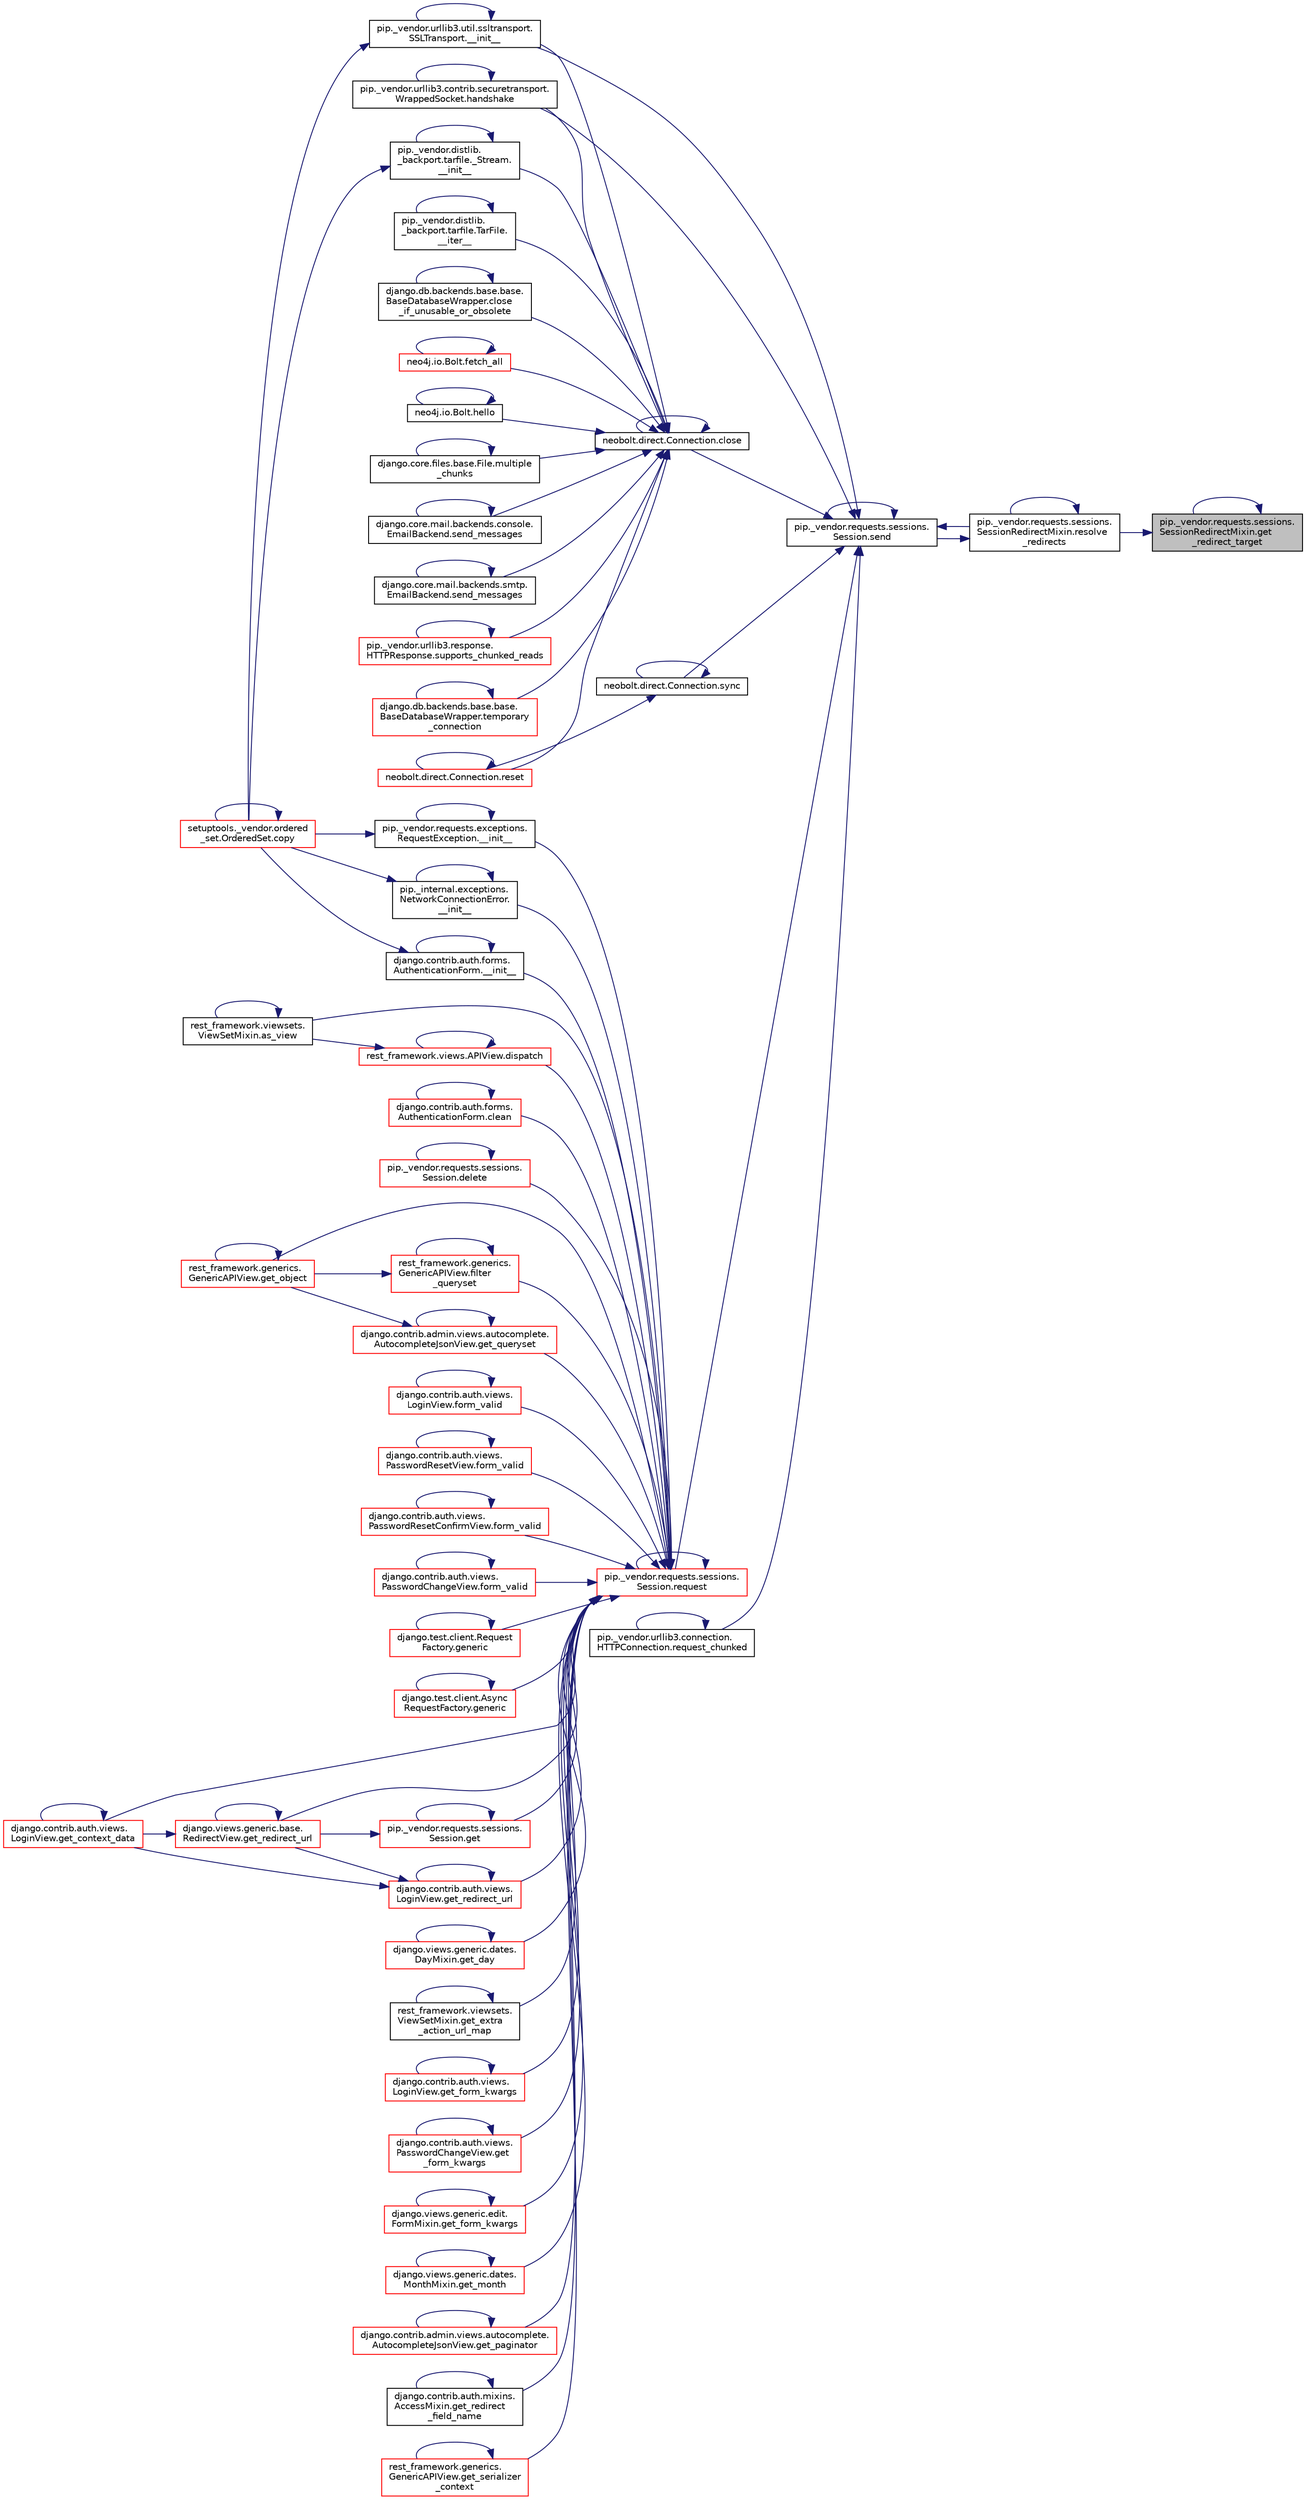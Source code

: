 digraph "pip._vendor.requests.sessions.SessionRedirectMixin.get_redirect_target"
{
 // LATEX_PDF_SIZE
  edge [fontname="Helvetica",fontsize="10",labelfontname="Helvetica",labelfontsize="10"];
  node [fontname="Helvetica",fontsize="10",shape=record];
  rankdir="RL";
  Node1 [label="pip._vendor.requests.sessions.\lSessionRedirectMixin.get\l_redirect_target",height=0.2,width=0.4,color="black", fillcolor="grey75", style="filled", fontcolor="black",tooltip=" "];
  Node1 -> Node1 [dir="back",color="midnightblue",fontsize="10",style="solid",fontname="Helvetica"];
  Node1 -> Node2 [dir="back",color="midnightblue",fontsize="10",style="solid",fontname="Helvetica"];
  Node2 [label="pip._vendor.requests.sessions.\lSessionRedirectMixin.resolve\l_redirects",height=0.2,width=0.4,color="black", fillcolor="white", style="filled",URL="$d3/def/classpip_1_1__vendor_1_1requests_1_1sessions_1_1_session_redirect_mixin.html#af9bcf31587685a33dbbb517f8e1b71b3",tooltip=" "];
  Node2 -> Node2 [dir="back",color="midnightblue",fontsize="10",style="solid",fontname="Helvetica"];
  Node2 -> Node3 [dir="back",color="midnightblue",fontsize="10",style="solid",fontname="Helvetica"];
  Node3 [label="pip._vendor.requests.sessions.\lSession.send",height=0.2,width=0.4,color="black", fillcolor="white", style="filled",URL="$da/de9/classpip_1_1__vendor_1_1requests_1_1sessions_1_1_session.html#ae8fcb76dca3180b80dfd66c07587aeb2",tooltip=" "];
  Node3 -> Node4 [dir="back",color="midnightblue",fontsize="10",style="solid",fontname="Helvetica"];
  Node4 [label="pip._vendor.urllib3.util.ssltransport.\lSSLTransport.__init__",height=0.2,width=0.4,color="black", fillcolor="white", style="filled",URL="$d5/d5b/classpip_1_1__vendor_1_1urllib3_1_1util_1_1ssltransport_1_1_s_s_l_transport.html#a732f5816c7be7853f2549ffabbfdc1df",tooltip=" "];
  Node4 -> Node4 [dir="back",color="midnightblue",fontsize="10",style="solid",fontname="Helvetica"];
  Node4 -> Node5 [dir="back",color="midnightblue",fontsize="10",style="solid",fontname="Helvetica"];
  Node5 [label="setuptools._vendor.ordered\l_set.OrderedSet.copy",height=0.2,width=0.4,color="red", fillcolor="white", style="filled",URL="$d0/d40/classsetuptools_1_1__vendor_1_1ordered__set_1_1_ordered_set.html#a84224c403039b9dac5d2794d85073053",tooltip=" "];
  Node5 -> Node5 [dir="back",color="midnightblue",fontsize="10",style="solid",fontname="Helvetica"];
  Node3 -> Node675 [dir="back",color="midnightblue",fontsize="10",style="solid",fontname="Helvetica"];
  Node675 [label="neobolt.direct.Connection.close",height=0.2,width=0.4,color="black", fillcolor="white", style="filled",URL="$d8/db4/classneobolt_1_1direct_1_1_connection.html#af0b5cc8672b0f72f3b3e681ff0608519",tooltip=" "];
  Node675 -> Node100 [dir="back",color="midnightblue",fontsize="10",style="solid",fontname="Helvetica"];
  Node100 [label="pip._vendor.distlib.\l_backport.tarfile._Stream.\l__init__",height=0.2,width=0.4,color="black", fillcolor="white", style="filled",URL="$de/d60/classpip_1_1__vendor_1_1distlib_1_1__backport_1_1tarfile_1_1___stream.html#a17492c93bae9e70b816bffb077cf2912",tooltip=" "];
  Node100 -> Node100 [dir="back",color="midnightblue",fontsize="10",style="solid",fontname="Helvetica"];
  Node100 -> Node5 [dir="back",color="midnightblue",fontsize="10",style="solid",fontname="Helvetica"];
  Node675 -> Node4 [dir="back",color="midnightblue",fontsize="10",style="solid",fontname="Helvetica"];
  Node675 -> Node101 [dir="back",color="midnightblue",fontsize="10",style="solid",fontname="Helvetica"];
  Node101 [label="pip._vendor.distlib.\l_backport.tarfile.TarFile.\l__iter__",height=0.2,width=0.4,color="black", fillcolor="white", style="filled",URL="$d7/d1d/classpip_1_1__vendor_1_1distlib_1_1__backport_1_1tarfile_1_1_tar_file.html#aeff57e92d5ef967aef950e42d56ece22",tooltip=" "];
  Node101 -> Node101 [dir="back",color="midnightblue",fontsize="10",style="solid",fontname="Helvetica"];
  Node675 -> Node675 [dir="back",color="midnightblue",fontsize="10",style="solid",fontname="Helvetica"];
  Node675 -> Node102 [dir="back",color="midnightblue",fontsize="10",style="solid",fontname="Helvetica"];
  Node102 [label="django.db.backends.base.base.\lBaseDatabaseWrapper.close\l_if_unusable_or_obsolete",height=0.2,width=0.4,color="black", fillcolor="white", style="filled",URL="$d2/d62/classdjango_1_1db_1_1backends_1_1base_1_1base_1_1_base_database_wrapper.html#a76d714cd976b2dd3cd3c731984d299d0",tooltip=" "];
  Node102 -> Node102 [dir="back",color="midnightblue",fontsize="10",style="solid",fontname="Helvetica"];
  Node675 -> Node103 [dir="back",color="midnightblue",fontsize="10",style="solid",fontname="Helvetica"];
  Node103 [label="neo4j.io.Bolt.fetch_all",height=0.2,width=0.4,color="red", fillcolor="white", style="filled",URL="$db/dec/classneo4j_1_1io_1_1_bolt.html#aeabe1dd43e33259be90037c6f311f360",tooltip=" "];
  Node103 -> Node103 [dir="back",color="midnightblue",fontsize="10",style="solid",fontname="Helvetica"];
  Node675 -> Node110 [dir="back",color="midnightblue",fontsize="10",style="solid",fontname="Helvetica"];
  Node110 [label="pip._vendor.urllib3.contrib.securetransport.\lWrappedSocket.handshake",height=0.2,width=0.4,color="black", fillcolor="white", style="filled",URL="$da/dfd/classpip_1_1__vendor_1_1urllib3_1_1contrib_1_1securetransport_1_1_wrapped_socket.html#a4dff747225797a2242238d7e073fa79b",tooltip=" "];
  Node110 -> Node110 [dir="back",color="midnightblue",fontsize="10",style="solid",fontname="Helvetica"];
  Node675 -> Node111 [dir="back",color="midnightblue",fontsize="10",style="solid",fontname="Helvetica"];
  Node111 [label="neo4j.io.Bolt.hello",height=0.2,width=0.4,color="black", fillcolor="white", style="filled",URL="$db/dec/classneo4j_1_1io_1_1_bolt.html#a1a6121a9c8476295123e385ed351f383",tooltip=" "];
  Node111 -> Node111 [dir="back",color="midnightblue",fontsize="10",style="solid",fontname="Helvetica"];
  Node675 -> Node112 [dir="back",color="midnightblue",fontsize="10",style="solid",fontname="Helvetica"];
  Node112 [label="django.core.files.base.File.multiple\l_chunks",height=0.2,width=0.4,color="black", fillcolor="white", style="filled",URL="$db/def/classdjango_1_1core_1_1files_1_1base_1_1_file.html#a41708b1d92779c4397c67d10cfcf159e",tooltip=" "];
  Node112 -> Node112 [dir="back",color="midnightblue",fontsize="10",style="solid",fontname="Helvetica"];
  Node675 -> Node79 [dir="back",color="midnightblue",fontsize="10",style="solid",fontname="Helvetica"];
  Node79 [label="neobolt.direct.Connection.reset",height=0.2,width=0.4,color="red", fillcolor="white", style="filled",URL="$d8/db4/classneobolt_1_1direct_1_1_connection.html#a61bc4e93d32e42b507e812be65482c08",tooltip=" "];
  Node79 -> Node79 [dir="back",color="midnightblue",fontsize="10",style="solid",fontname="Helvetica"];
  Node675 -> Node113 [dir="back",color="midnightblue",fontsize="10",style="solid",fontname="Helvetica"];
  Node113 [label="django.core.mail.backends.console.\lEmailBackend.send_messages",height=0.2,width=0.4,color="black", fillcolor="white", style="filled",URL="$d4/de3/classdjango_1_1core_1_1mail_1_1backends_1_1console_1_1_email_backend.html#a47ee8e77d6aeb5cba1d4598e6d982097",tooltip=" "];
  Node113 -> Node113 [dir="back",color="midnightblue",fontsize="10",style="solid",fontname="Helvetica"];
  Node675 -> Node114 [dir="back",color="midnightblue",fontsize="10",style="solid",fontname="Helvetica"];
  Node114 [label="django.core.mail.backends.smtp.\lEmailBackend.send_messages",height=0.2,width=0.4,color="black", fillcolor="white", style="filled",URL="$d7/db2/classdjango_1_1core_1_1mail_1_1backends_1_1smtp_1_1_email_backend.html#afed9f658c7a62be6d2e2c2d1f89d2acb",tooltip=" "];
  Node114 -> Node114 [dir="back",color="midnightblue",fontsize="10",style="solid",fontname="Helvetica"];
  Node675 -> Node115 [dir="back",color="midnightblue",fontsize="10",style="solid",fontname="Helvetica"];
  Node115 [label="pip._vendor.urllib3.response.\lHTTPResponse.supports_chunked_reads",height=0.2,width=0.4,color="red", fillcolor="white", style="filled",URL="$dd/d5a/classpip_1_1__vendor_1_1urllib3_1_1response_1_1_h_t_t_p_response.html#a2a1912a3eac26ffca9f80fa1ab140126",tooltip=" "];
  Node115 -> Node115 [dir="back",color="midnightblue",fontsize="10",style="solid",fontname="Helvetica"];
  Node675 -> Node622 [dir="back",color="midnightblue",fontsize="10",style="solid",fontname="Helvetica"];
  Node622 [label="django.db.backends.base.base.\lBaseDatabaseWrapper.temporary\l_connection",height=0.2,width=0.4,color="red", fillcolor="white", style="filled",URL="$d2/d62/classdjango_1_1db_1_1backends_1_1base_1_1base_1_1_base_database_wrapper.html#aa5a34affc0126827cec3945846c351ab",tooltip=" "];
  Node622 -> Node622 [dir="back",color="midnightblue",fontsize="10",style="solid",fontname="Helvetica"];
  Node3 -> Node110 [dir="back",color="midnightblue",fontsize="10",style="solid",fontname="Helvetica"];
  Node3 -> Node130 [dir="back",color="midnightblue",fontsize="10",style="solid",fontname="Helvetica"];
  Node130 [label="pip._vendor.requests.sessions.\lSession.request",height=0.2,width=0.4,color="red", fillcolor="white", style="filled",URL="$da/de9/classpip_1_1__vendor_1_1requests_1_1sessions_1_1_session.html#a718b60e99280c6ef1a346cb6dc0a90c8",tooltip=" "];
  Node130 -> Node131 [dir="back",color="midnightblue",fontsize="10",style="solid",fontname="Helvetica"];
  Node131 [label="pip._vendor.requests.exceptions.\lRequestException.__init__",height=0.2,width=0.4,color="black", fillcolor="white", style="filled",URL="$df/d94/classpip_1_1__vendor_1_1requests_1_1exceptions_1_1_request_exception.html#a8fc54b3d119b656141d4048103b646ee",tooltip=" "];
  Node131 -> Node131 [dir="back",color="midnightblue",fontsize="10",style="solid",fontname="Helvetica"];
  Node131 -> Node5 [dir="back",color="midnightblue",fontsize="10",style="solid",fontname="Helvetica"];
  Node130 -> Node132 [dir="back",color="midnightblue",fontsize="10",style="solid",fontname="Helvetica"];
  Node132 [label="pip._internal.exceptions.\lNetworkConnectionError.\l__init__",height=0.2,width=0.4,color="black", fillcolor="white", style="filled",URL="$db/dd8/classpip_1_1__internal_1_1exceptions_1_1_network_connection_error.html#a2c74d67d3b756bc1a611bcd6180dd4e7",tooltip=" "];
  Node132 -> Node132 [dir="back",color="midnightblue",fontsize="10",style="solid",fontname="Helvetica"];
  Node132 -> Node5 [dir="back",color="midnightblue",fontsize="10",style="solid",fontname="Helvetica"];
  Node130 -> Node133 [dir="back",color="midnightblue",fontsize="10",style="solid",fontname="Helvetica"];
  Node133 [label="django.contrib.auth.forms.\lAuthenticationForm.__init__",height=0.2,width=0.4,color="black", fillcolor="white", style="filled",URL="$d3/d34/classdjango_1_1contrib_1_1auth_1_1forms_1_1_authentication_form.html#a34702050cb604152ce2d6080dcb745b8",tooltip=" "];
  Node133 -> Node133 [dir="back",color="midnightblue",fontsize="10",style="solid",fontname="Helvetica"];
  Node133 -> Node5 [dir="back",color="midnightblue",fontsize="10",style="solid",fontname="Helvetica"];
  Node130 -> Node134 [dir="back",color="midnightblue",fontsize="10",style="solid",fontname="Helvetica"];
  Node134 [label="rest_framework.viewsets.\lViewSetMixin.as_view",height=0.2,width=0.4,color="black", fillcolor="white", style="filled",URL="$d9/d8d/classrest__framework_1_1viewsets_1_1_view_set_mixin.html#ab57221a68375dfaf9b829641d1c712e4",tooltip=" "];
  Node134 -> Node134 [dir="back",color="midnightblue",fontsize="10",style="solid",fontname="Helvetica"];
  Node130 -> Node135 [dir="back",color="midnightblue",fontsize="10",style="solid",fontname="Helvetica"];
  Node135 [label="django.contrib.auth.forms.\lAuthenticationForm.clean",height=0.2,width=0.4,color="red", fillcolor="white", style="filled",URL="$d3/d34/classdjango_1_1contrib_1_1auth_1_1forms_1_1_authentication_form.html#a7582ce605c846d85757b967f54ebbb3b",tooltip=" "];
  Node135 -> Node135 [dir="back",color="midnightblue",fontsize="10",style="solid",fontname="Helvetica"];
  Node130 -> Node360 [dir="back",color="midnightblue",fontsize="10",style="solid",fontname="Helvetica"];
  Node360 [label="pip._vendor.requests.sessions.\lSession.delete",height=0.2,width=0.4,color="red", fillcolor="white", style="filled",URL="$da/de9/classpip_1_1__vendor_1_1requests_1_1sessions_1_1_session.html#a10a0d9552a108655ec064bd587678247",tooltip=" "];
  Node360 -> Node360 [dir="back",color="midnightblue",fontsize="10",style="solid",fontname="Helvetica"];
  Node130 -> Node361 [dir="back",color="midnightblue",fontsize="10",style="solid",fontname="Helvetica"];
  Node361 [label="rest_framework.views.APIView.dispatch",height=0.2,width=0.4,color="red", fillcolor="white", style="filled",URL="$d3/d7d/classrest__framework_1_1views_1_1_a_p_i_view.html#ac546f29e049369a62a3bd24a3f596c71",tooltip=" "];
  Node361 -> Node134 [dir="back",color="midnightblue",fontsize="10",style="solid",fontname="Helvetica"];
  Node361 -> Node361 [dir="back",color="midnightblue",fontsize="10",style="solid",fontname="Helvetica"];
  Node130 -> Node362 [dir="back",color="midnightblue",fontsize="10",style="solid",fontname="Helvetica"];
  Node362 [label="rest_framework.generics.\lGenericAPIView.filter\l_queryset",height=0.2,width=0.4,color="red", fillcolor="white", style="filled",URL="$d9/d8f/classrest__framework_1_1generics_1_1_generic_a_p_i_view.html#a8e83d5246dc3bc05d0228ffbd3fa9297",tooltip=" "];
  Node362 -> Node362 [dir="back",color="midnightblue",fontsize="10",style="solid",fontname="Helvetica"];
  Node362 -> Node366 [dir="back",color="midnightblue",fontsize="10",style="solid",fontname="Helvetica"];
  Node366 [label="rest_framework.generics.\lGenericAPIView.get_object",height=0.2,width=0.4,color="red", fillcolor="white", style="filled",URL="$d9/d8f/classrest__framework_1_1generics_1_1_generic_a_p_i_view.html#af19daba665c7e3f1329658f71f0dbc1c",tooltip=" "];
  Node366 -> Node366 [dir="back",color="midnightblue",fontsize="10",style="solid",fontname="Helvetica"];
  Node130 -> Node348 [dir="back",color="midnightblue",fontsize="10",style="solid",fontname="Helvetica"];
  Node348 [label="django.contrib.auth.views.\lLoginView.form_valid",height=0.2,width=0.4,color="red", fillcolor="white", style="filled",URL="$dd/d60/classdjango_1_1contrib_1_1auth_1_1views_1_1_login_view.html#a579dcaf480c70b0e02887a5a35a7eae0",tooltip=" "];
  Node348 -> Node348 [dir="back",color="midnightblue",fontsize="10",style="solid",fontname="Helvetica"];
  Node130 -> Node383 [dir="back",color="midnightblue",fontsize="10",style="solid",fontname="Helvetica"];
  Node383 [label="django.contrib.auth.views.\lPasswordResetView.form_valid",height=0.2,width=0.4,color="red", fillcolor="white", style="filled",URL="$d0/d2f/classdjango_1_1contrib_1_1auth_1_1views_1_1_password_reset_view.html#a0265c76f56022650ec841d6d3f2a20de",tooltip=" "];
  Node383 -> Node383 [dir="back",color="midnightblue",fontsize="10",style="solid",fontname="Helvetica"];
  Node130 -> Node384 [dir="back",color="midnightblue",fontsize="10",style="solid",fontname="Helvetica"];
  Node384 [label="django.contrib.auth.views.\lPasswordResetConfirmView.form_valid",height=0.2,width=0.4,color="red", fillcolor="white", style="filled",URL="$da/d2d/classdjango_1_1contrib_1_1auth_1_1views_1_1_password_reset_confirm_view.html#a4f998ba90f4c979f0af771504f9f1379",tooltip=" "];
  Node384 -> Node384 [dir="back",color="midnightblue",fontsize="10",style="solid",fontname="Helvetica"];
  Node130 -> Node385 [dir="back",color="midnightblue",fontsize="10",style="solid",fontname="Helvetica"];
  Node385 [label="django.contrib.auth.views.\lPasswordChangeView.form_valid",height=0.2,width=0.4,color="red", fillcolor="white", style="filled",URL="$d6/de8/classdjango_1_1contrib_1_1auth_1_1views_1_1_password_change_view.html#a809e1f6e2e22fd3199b7236bbb90e2da",tooltip=" "];
  Node385 -> Node385 [dir="back",color="midnightblue",fontsize="10",style="solid",fontname="Helvetica"];
  Node130 -> Node386 [dir="back",color="midnightblue",fontsize="10",style="solid",fontname="Helvetica"];
  Node386 [label="django.test.client.Request\lFactory.generic",height=0.2,width=0.4,color="red", fillcolor="white", style="filled",URL="$db/d7f/classdjango_1_1test_1_1client_1_1_request_factory.html#a3c9694a635970d08cea3d0797fe4a41f",tooltip=" "];
  Node386 -> Node386 [dir="back",color="midnightblue",fontsize="10",style="solid",fontname="Helvetica"];
  Node130 -> Node394 [dir="back",color="midnightblue",fontsize="10",style="solid",fontname="Helvetica"];
  Node394 [label="django.test.client.Async\lRequestFactory.generic",height=0.2,width=0.4,color="red", fillcolor="white", style="filled",URL="$d6/de5/classdjango_1_1test_1_1client_1_1_async_request_factory.html#ad24a6bfecd117237b4d6181f3d9fad6a",tooltip=" "];
  Node394 -> Node394 [dir="back",color="midnightblue",fontsize="10",style="solid",fontname="Helvetica"];
  Node130 -> Node395 [dir="back",color="midnightblue",fontsize="10",style="solid",fontname="Helvetica"];
  Node395 [label="pip._vendor.requests.sessions.\lSession.get",height=0.2,width=0.4,color="red", fillcolor="white", style="filled",URL="$da/de9/classpip_1_1__vendor_1_1requests_1_1sessions_1_1_session.html#a637a2a933183e90943aabeab91d0e475",tooltip=" "];
  Node395 -> Node395 [dir="back",color="midnightblue",fontsize="10",style="solid",fontname="Helvetica"];
  Node395 -> Node301 [dir="back",color="midnightblue",fontsize="10",style="solid",fontname="Helvetica"];
  Node301 [label="django.views.generic.base.\lRedirectView.get_redirect_url",height=0.2,width=0.4,color="red", fillcolor="white", style="filled",URL="$dd/dec/classdjango_1_1views_1_1generic_1_1base_1_1_redirect_view.html#a85ffe8d60d5ef6e330995fdaf6330929",tooltip=" "];
  Node301 -> Node302 [dir="back",color="midnightblue",fontsize="10",style="solid",fontname="Helvetica"];
  Node302 [label="django.contrib.auth.views.\lLoginView.get_context_data",height=0.2,width=0.4,color="red", fillcolor="white", style="filled",URL="$dd/d60/classdjango_1_1contrib_1_1auth_1_1views_1_1_login_view.html#acff2e1c7aa1e0c6dc66cb3e8e26a5ea1",tooltip=" "];
  Node302 -> Node302 [dir="back",color="midnightblue",fontsize="10",style="solid",fontname="Helvetica"];
  Node301 -> Node301 [dir="back",color="midnightblue",fontsize="10",style="solid",fontname="Helvetica"];
  Node130 -> Node302 [dir="back",color="midnightblue",fontsize="10",style="solid",fontname="Helvetica"];
  Node130 -> Node396 [dir="back",color="midnightblue",fontsize="10",style="solid",fontname="Helvetica"];
  Node396 [label="django.views.generic.dates.\lDayMixin.get_day",height=0.2,width=0.4,color="red", fillcolor="white", style="filled",URL="$db/d20/classdjango_1_1views_1_1generic_1_1dates_1_1_day_mixin.html#a64010d8b7ba7da12f3a6bafd4abb7d81",tooltip=" "];
  Node396 -> Node396 [dir="back",color="midnightblue",fontsize="10",style="solid",fontname="Helvetica"];
  Node130 -> Node399 [dir="back",color="midnightblue",fontsize="10",style="solid",fontname="Helvetica"];
  Node399 [label="rest_framework.viewsets.\lViewSetMixin.get_extra\l_action_url_map",height=0.2,width=0.4,color="black", fillcolor="white", style="filled",URL="$d9/d8d/classrest__framework_1_1viewsets_1_1_view_set_mixin.html#a9dfc0206c4fd25250dcde1dd0d8739f0",tooltip=" "];
  Node399 -> Node399 [dir="back",color="midnightblue",fontsize="10",style="solid",fontname="Helvetica"];
  Node130 -> Node400 [dir="back",color="midnightblue",fontsize="10",style="solid",fontname="Helvetica"];
  Node400 [label="django.contrib.auth.views.\lLoginView.get_form_kwargs",height=0.2,width=0.4,color="red", fillcolor="white", style="filled",URL="$dd/d60/classdjango_1_1contrib_1_1auth_1_1views_1_1_login_view.html#acfe4d8339fbf103b4d0a3ab00ca515cb",tooltip=" "];
  Node400 -> Node400 [dir="back",color="midnightblue",fontsize="10",style="solid",fontname="Helvetica"];
  Node130 -> Node408 [dir="back",color="midnightblue",fontsize="10",style="solid",fontname="Helvetica"];
  Node408 [label="django.contrib.auth.views.\lPasswordChangeView.get\l_form_kwargs",height=0.2,width=0.4,color="red", fillcolor="white", style="filled",URL="$d6/de8/classdjango_1_1contrib_1_1auth_1_1views_1_1_password_change_view.html#a819ee3cbfcf3ce40a8a1aa66bef97850",tooltip=" "];
  Node408 -> Node408 [dir="back",color="midnightblue",fontsize="10",style="solid",fontname="Helvetica"];
  Node130 -> Node409 [dir="back",color="midnightblue",fontsize="10",style="solid",fontname="Helvetica"];
  Node409 [label="django.views.generic.edit.\lFormMixin.get_form_kwargs",height=0.2,width=0.4,color="red", fillcolor="white", style="filled",URL="$df/d6a/classdjango_1_1views_1_1generic_1_1edit_1_1_form_mixin.html#a39553a35fb3f5f55c90d9f6355a57b78",tooltip=" "];
  Node409 -> Node409 [dir="back",color="midnightblue",fontsize="10",style="solid",fontname="Helvetica"];
  Node130 -> Node410 [dir="back",color="midnightblue",fontsize="10",style="solid",fontname="Helvetica"];
  Node410 [label="django.views.generic.dates.\lMonthMixin.get_month",height=0.2,width=0.4,color="red", fillcolor="white", style="filled",URL="$de/d58/classdjango_1_1views_1_1generic_1_1dates_1_1_month_mixin.html#a1279c3c7a535b838a7693db7689a170d",tooltip=" "];
  Node410 -> Node410 [dir="back",color="midnightblue",fontsize="10",style="solid",fontname="Helvetica"];
  Node130 -> Node366 [dir="back",color="midnightblue",fontsize="10",style="solid",fontname="Helvetica"];
  Node130 -> Node412 [dir="back",color="midnightblue",fontsize="10",style="solid",fontname="Helvetica"];
  Node412 [label="django.contrib.admin.views.autocomplete.\lAutocompleteJsonView.get_paginator",height=0.2,width=0.4,color="red", fillcolor="white", style="filled",URL="$d5/d24/classdjango_1_1contrib_1_1admin_1_1views_1_1autocomplete_1_1_autocomplete_json_view.html#a04246dcdf4d4214e4f07e65279dbae92",tooltip=" "];
  Node412 -> Node412 [dir="back",color="midnightblue",fontsize="10",style="solid",fontname="Helvetica"];
  Node130 -> Node419 [dir="back",color="midnightblue",fontsize="10",style="solid",fontname="Helvetica"];
  Node419 [label="django.contrib.admin.views.autocomplete.\lAutocompleteJsonView.get_queryset",height=0.2,width=0.4,color="red", fillcolor="white", style="filled",URL="$d5/d24/classdjango_1_1contrib_1_1admin_1_1views_1_1autocomplete_1_1_autocomplete_json_view.html#aeba422d947101bce361f0fd32ff7d4d4",tooltip=" "];
  Node419 -> Node366 [dir="back",color="midnightblue",fontsize="10",style="solid",fontname="Helvetica"];
  Node419 -> Node419 [dir="back",color="midnightblue",fontsize="10",style="solid",fontname="Helvetica"];
  Node130 -> Node450 [dir="back",color="midnightblue",fontsize="10",style="solid",fontname="Helvetica"];
  Node450 [label="django.contrib.auth.mixins.\lAccessMixin.get_redirect\l_field_name",height=0.2,width=0.4,color="black", fillcolor="white", style="filled",URL="$da/d6c/classdjango_1_1contrib_1_1auth_1_1mixins_1_1_access_mixin.html#abf988b609f1e927ea5b7ef262466b6ca",tooltip=" "];
  Node450 -> Node450 [dir="back",color="midnightblue",fontsize="10",style="solid",fontname="Helvetica"];
  Node130 -> Node451 [dir="back",color="midnightblue",fontsize="10",style="solid",fontname="Helvetica"];
  Node451 [label="django.contrib.auth.views.\lLoginView.get_redirect_url",height=0.2,width=0.4,color="red", fillcolor="white", style="filled",URL="$dd/d60/classdjango_1_1contrib_1_1auth_1_1views_1_1_login_view.html#a8b4c3af080df3c4b69b0d8f422557c27",tooltip=" "];
  Node451 -> Node302 [dir="back",color="midnightblue",fontsize="10",style="solid",fontname="Helvetica"];
  Node451 -> Node451 [dir="back",color="midnightblue",fontsize="10",style="solid",fontname="Helvetica"];
  Node451 -> Node301 [dir="back",color="midnightblue",fontsize="10",style="solid",fontname="Helvetica"];
  Node130 -> Node301 [dir="back",color="midnightblue",fontsize="10",style="solid",fontname="Helvetica"];
  Node130 -> Node452 [dir="back",color="midnightblue",fontsize="10",style="solid",fontname="Helvetica"];
  Node452 [label="rest_framework.generics.\lGenericAPIView.get_serializer\l_context",height=0.2,width=0.4,color="red", fillcolor="white", style="filled",URL="$d9/d8f/classrest__framework_1_1generics_1_1_generic_a_p_i_view.html#a3159afb09b75adc57becfe8911f565b3",tooltip=" "];
  Node452 -> Node452 [dir="back",color="midnightblue",fontsize="10",style="solid",fontname="Helvetica"];
  Node130 -> Node130 [dir="back",color="midnightblue",fontsize="10",style="solid",fontname="Helvetica"];
  Node3 -> Node676 [dir="back",color="midnightblue",fontsize="10",style="solid",fontname="Helvetica"];
  Node676 [label="pip._vendor.urllib3.connection.\lHTTPConnection.request_chunked",height=0.2,width=0.4,color="black", fillcolor="white", style="filled",URL="$d2/d75/classpip_1_1__vendor_1_1urllib3_1_1connection_1_1_h_t_t_p_connection.html#ad0ce9861382a0268d64ee1d58d3d83c4",tooltip=" "];
  Node676 -> Node676 [dir="back",color="midnightblue",fontsize="10",style="solid",fontname="Helvetica"];
  Node3 -> Node2 [dir="back",color="midnightblue",fontsize="10",style="solid",fontname="Helvetica"];
  Node3 -> Node3 [dir="back",color="midnightblue",fontsize="10",style="solid",fontname="Helvetica"];
  Node3 -> Node78 [dir="back",color="midnightblue",fontsize="10",style="solid",fontname="Helvetica"];
  Node78 [label="neobolt.direct.Connection.sync",height=0.2,width=0.4,color="black", fillcolor="white", style="filled",URL="$d8/db4/classneobolt_1_1direct_1_1_connection.html#a2c3815aafec1d0287cebe3db1f3dd2dd",tooltip=" "];
  Node78 -> Node79 [dir="back",color="midnightblue",fontsize="10",style="solid",fontname="Helvetica"];
  Node78 -> Node78 [dir="back",color="midnightblue",fontsize="10",style="solid",fontname="Helvetica"];
}
